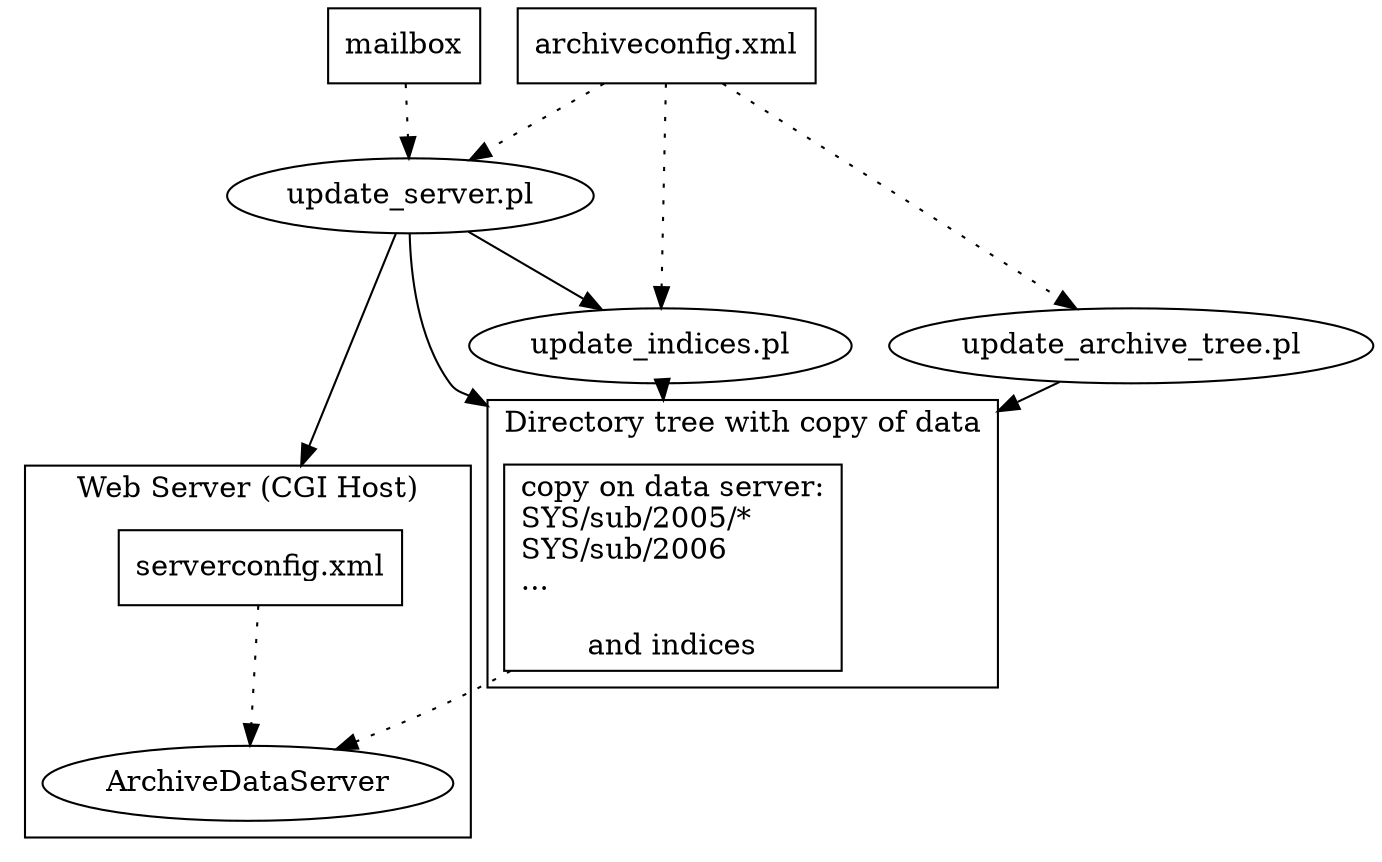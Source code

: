 # Example for dotting & viewing:
# dot -Tpng -o archiveconfig_serve.png archiveconfig_serve.dot && open archiveconfig_serve.png

digraph ArchiveConfigServe
{
    compound=true;
    node [ shape=box ]; 

    mailbox [ label="mailbox" ];
    archiveconfig [ label="archiveconfig.xml" ]; 

    update_archive_tree [ shape=ellipse, label="update_archive_tree.pl" ];
    archiveconfig -> update_archive_tree [ style=dotted ];

    subgraph cluster1
    {
        label="Directory tree with copy of data";
        copy [ label="copy on data server:\nSYS/sub/2005/*\lSYS/sub/2006\l...\l\land indices" ];

    }
    
    mailbox -> update_server [ style=dotted ];
    update_archive_tree -> copy [ lhead=cluster1 ];

    update_server [ shape=ellipse, label="update_server.pl" ]; 
    update_indices [ shape=ellipse, label="update_indices.pl" ]; 
    update_server -> copy [ lhead=cluster1 ];
    update_server -> update_indices;
    update_indices -> copy [ lhead=cluster1 ];

    archiveconfig -> update_server [ style=dotted ];
    archiveconfig -> update_indices [ style=dotted ];

    subgraph cluster2
    {
        label="Web Server (CGI Host)";
        dataserver [ shape=ellipse, label="ArchiveDataServer" ];
        serverconfig [ label="serverconfig.xml" ];
    }
    copy -> dataserver [ style=dotted ];
    update_server -> serverconfig [ lhead=cluster2 ];
    serverconfig -> dataserver [ style=dotted ];
}
